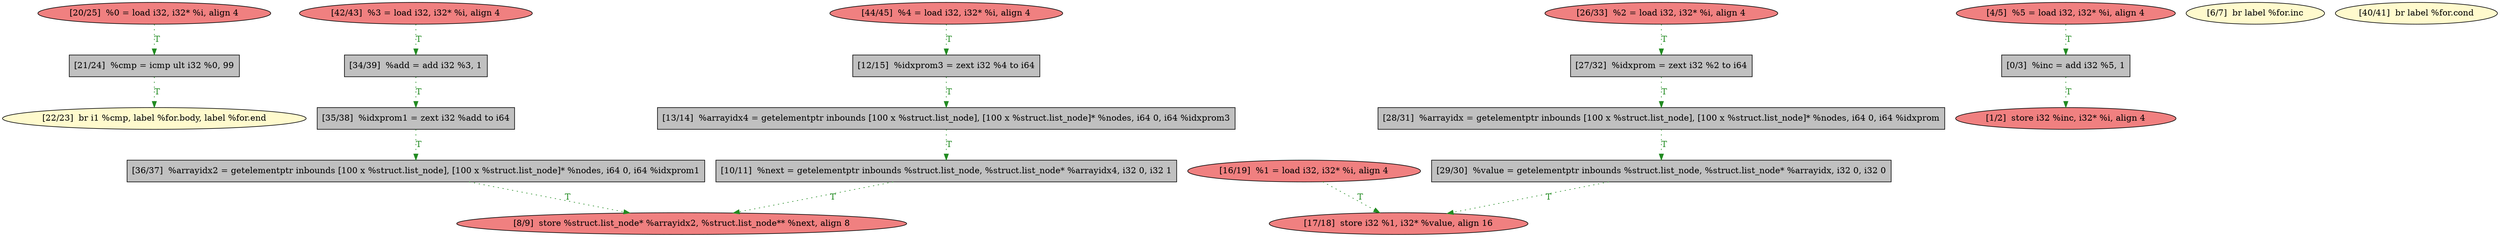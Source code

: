 
digraph G {


node998 [fillcolor=lemonchiffon,label="[22/23]  br i1 %cmp, label %for.body, label %for.end",shape=ellipse,style=filled ]
node997 [fillcolor=grey,label="[13/14]  %arrayidx4 = getelementptr inbounds [100 x %struct.list_node], [100 x %struct.list_node]* %nodes, i64 0, i64 %idxprom3",shape=rectangle,style=filled ]
node996 [fillcolor=grey,label="[27/32]  %idxprom = zext i32 %2 to i64",shape=rectangle,style=filled ]
node995 [fillcolor=lightcoral,label="[44/45]  %4 = load i32, i32* %i, align 4",shape=ellipse,style=filled ]
node993 [fillcolor=lightcoral,label="[42/43]  %3 = load i32, i32* %i, align 4",shape=ellipse,style=filled ]
node981 [fillcolor=grey,label="[21/24]  %cmp = icmp ult i32 %0, 99",shape=rectangle,style=filled ]
node985 [fillcolor=grey,label="[35/38]  %idxprom1 = zext i32 %add to i64",shape=rectangle,style=filled ]
node987 [fillcolor=lightcoral,label="[4/5]  %5 = load i32, i32* %i, align 4",shape=ellipse,style=filled ]
node977 [fillcolor=lightcoral,label="[16/19]  %1 = load i32, i32* %i, align 4",shape=ellipse,style=filled ]
node986 [fillcolor=lightcoral,label="[8/9]  store %struct.list_node* %arrayidx2, %struct.list_node** %next, align 8",shape=ellipse,style=filled ]
node999 [fillcolor=grey,label="[12/15]  %idxprom3 = zext i32 %4 to i64",shape=rectangle,style=filled ]
node978 [fillcolor=lightcoral,label="[20/25]  %0 = load i32, i32* %i, align 4",shape=ellipse,style=filled ]
node983 [fillcolor=grey,label="[28/31]  %arrayidx = getelementptr inbounds [100 x %struct.list_node], [100 x %struct.list_node]* %nodes, i64 0, i64 %idxprom",shape=rectangle,style=filled ]
node984 [fillcolor=grey,label="[10/11]  %next = getelementptr inbounds %struct.list_node, %struct.list_node* %arrayidx4, i32 0, i32 1",shape=rectangle,style=filled ]
node988 [fillcolor=grey,label="[36/37]  %arrayidx2 = getelementptr inbounds [100 x %struct.list_node], [100 x %struct.list_node]* %nodes, i64 0, i64 %idxprom1",shape=rectangle,style=filled ]
node989 [fillcolor=lemonchiffon,label="[6/7]  br label %for.inc",shape=ellipse,style=filled ]
node979 [fillcolor=lightcoral,label="[17/18]  store i32 %1, i32* %value, align 16",shape=ellipse,style=filled ]
node990 [fillcolor=grey,label="[0/3]  %inc = add i32 %5, 1",shape=rectangle,style=filled ]
node982 [fillcolor=grey,label="[29/30]  %value = getelementptr inbounds %struct.list_node, %struct.list_node* %arrayidx, i32 0, i32 0",shape=rectangle,style=filled ]
node980 [fillcolor=lightcoral,label="[1/2]  store i32 %inc, i32* %i, align 4",shape=ellipse,style=filled ]
node991 [fillcolor=lightcoral,label="[26/33]  %2 = load i32, i32* %i, align 4",shape=ellipse,style=filled ]
node994 [fillcolor=lemonchiffon,label="[40/41]  br label %for.cond",shape=ellipse,style=filled ]
node992 [fillcolor=grey,label="[34/39]  %add = add i32 %3, 1",shape=rectangle,style=filled ]

node984->node986 [style=dotted,color=forestgreen,label="T",fontcolor=forestgreen ]
node985->node988 [style=dotted,color=forestgreen,label="T",fontcolor=forestgreen ]
node977->node979 [style=dotted,color=forestgreen,label="T",fontcolor=forestgreen ]
node991->node996 [style=dotted,color=forestgreen,label="T",fontcolor=forestgreen ]
node988->node986 [style=dotted,color=forestgreen,label="T",fontcolor=forestgreen ]
node996->node983 [style=dotted,color=forestgreen,label="T",fontcolor=forestgreen ]
node993->node992 [style=dotted,color=forestgreen,label="T",fontcolor=forestgreen ]
node981->node998 [style=dotted,color=forestgreen,label="T",fontcolor=forestgreen ]
node999->node997 [style=dotted,color=forestgreen,label="T",fontcolor=forestgreen ]
node990->node980 [style=dotted,color=forestgreen,label="T",fontcolor=forestgreen ]
node982->node979 [style=dotted,color=forestgreen,label="T",fontcolor=forestgreen ]
node995->node999 [style=dotted,color=forestgreen,label="T",fontcolor=forestgreen ]
node992->node985 [style=dotted,color=forestgreen,label="T",fontcolor=forestgreen ]
node987->node990 [style=dotted,color=forestgreen,label="T",fontcolor=forestgreen ]
node983->node982 [style=dotted,color=forestgreen,label="T",fontcolor=forestgreen ]
node997->node984 [style=dotted,color=forestgreen,label="T",fontcolor=forestgreen ]
node978->node981 [style=dotted,color=forestgreen,label="T",fontcolor=forestgreen ]


}
